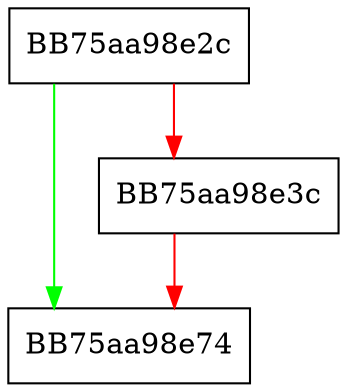 digraph clear {
  node [shape="box"];
  graph [splines=ortho];
  BB75aa98e2c -> BB75aa98e74 [color="green"];
  BB75aa98e2c -> BB75aa98e3c [color="red"];
  BB75aa98e3c -> BB75aa98e74 [color="red"];
}